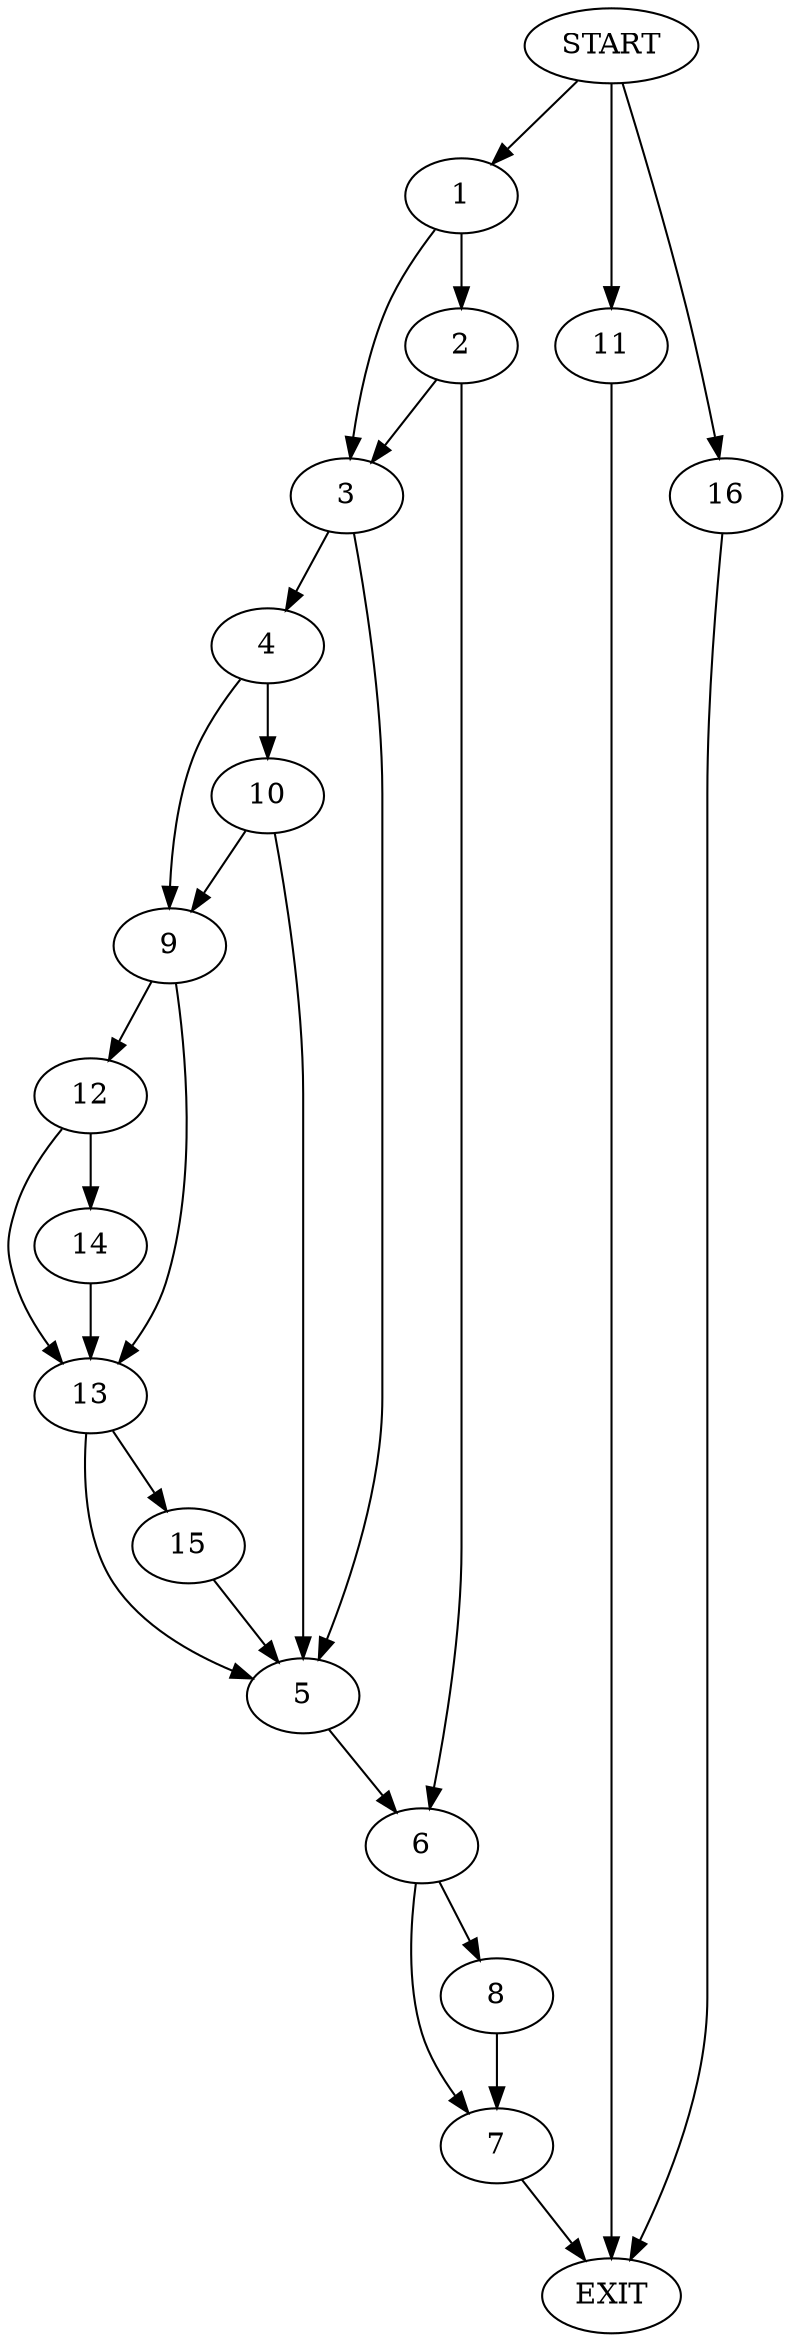 digraph {
0 [label="START"]
17 [label="EXIT"]
0 -> 1
1 -> 2
1 -> 3
3 -> 4
3 -> 5
2 -> 3
2 -> 6
6 -> 7
6 -> 8
5 -> 6
4 -> 9
4 -> 10
0 -> 11
11 -> 17
9 -> 12
9 -> 13
10 -> 9
10 -> 5
12 -> 14
12 -> 13
13 -> 15
13 -> 5
14 -> 13
15 -> 5
0 -> 16
16 -> 17
7 -> 17
8 -> 7
}

